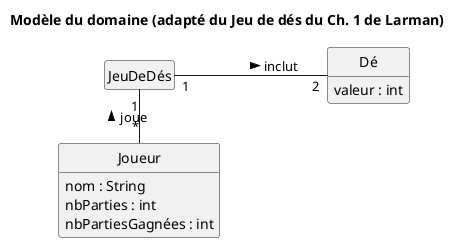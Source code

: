 @startuml MDD
skinparam style strictuml
skinparam defaultfontname Verdana
left to right direction
hide empty members
'skinparam linetype ortho
title Modèle du domaine (adapté du Jeu de dés du Ch. 1 de Larman)
class Joueur {
  nom : String
  nbParties : int
  nbPartiesGagnées : int
}
class Dé {
  valeur : int
}
class JeuDeDés

JeuDeDés "1" -- "2" Dé : inclut >
Joueur "*" -l- "1" JeuDeDés : joue >
'Joueur "1" -- "2" Dé : lance >
@enduml